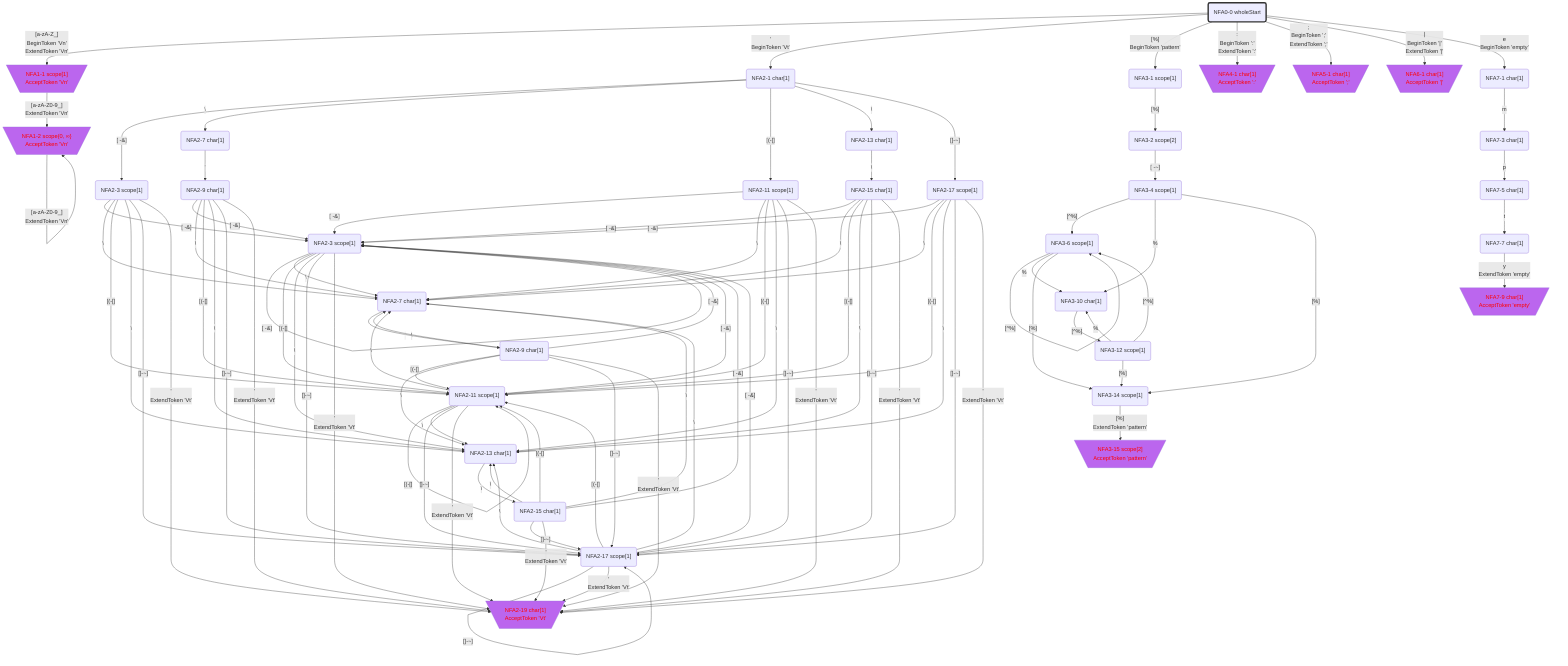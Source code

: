 flowchart
classDef c0001 color:#FF0000;
classDef c0010 stroke-dasharray: 10 10;
classDef c0011 stroke-dasharray: 10 10,color:#FF0000;
classDef c0100 fill:#BB66EE;
classDef c0101 fill:#BB66EE,color:#FF0000;
classDef c0110 fill:#BB66EE,stroke-dasharray: 10 10;
classDef c0111 fill:#BB66EE,stroke-dasharray: 10 10,color:#FF0000;
classDef c1000 stroke:#333,stroke-width:4px;
classDef c1001 stroke:#333,stroke-width:4px,color:#FF0000;
classDef c1010 stroke:#333,stroke-width:4px,stroke-dasharray: 10 10;
classDef c1011 stroke:#333,stroke-width:4px,stroke-dasharray: 10 10,color:#FF0000;
classDef c1100 stroke:#333,stroke-width:4px,fill:#BB66EE;
classDef c1101 stroke:#333,stroke-width:4px,fill:#BB66EE,color:#FF0000;
classDef c1110 stroke:#333,stroke-width:4px,fill:#BB66EE,stroke-dasharray: 10 10;
classDef c1111 stroke:#333,stroke-width:4px,fill:#BB66EE,stroke-dasharray: 10 10,color:#FF0000;
NFA0_0_21892170("NFA0-0 wholeStart")
class NFA0_0_21892170 c1000;
NFA1_1_32258625[\"NFA1-1 scope[1]
AcceptToken 'Vn'"/]
class NFA1_1_32258625 c0101;
NFA2_1_62811802("NFA2-1 char[1]")
NFA3_1_28435306("NFA3-1 scope[1]")
NFA4_1_54591163[\"NFA4-1 char[1]
AcceptToken ':'"/]
class NFA4_1_54591163 c0101;
NFA5_1_21558422[\"NFA5-1 char[1]
AcceptToken ';'"/]
class NFA5_1_21558422 c0101;
NFA6_1_59808077[\"NFA6-1 char[1]
AcceptToken '|'"/]
class NFA6_1_59808077 c0101;
NFA7_1_1401783("NFA7-1 char[1]")
NFA1_2_12616055[\"NFA1-2 scope{0, ∞}
AcceptToken 'Vn'"/]
class NFA1_2_12616055 c0101;
NFA2_3_15267554("NFA2-3 scope[1]")
NFA2_7_46435637("NFA2-7 char[1]")
NFA2_11_3190263("NFA2-11 scope[1]")
NFA2_13_28712374("NFA2-13 char[1]")
NFA2_17_57084774("NFA2-17 scope[1]")
NFA3_2_17395112("NFA3-2 scope[2]")
NFA7_3_24302411("NFA7-3 char[1]")
NFA2_3_60463977("NFA2-3 scope[1]")
NFA2_7_44000921("NFA2-7 char[1]")
NFA2_11_7304886("NFA2-11 scope[1]")
NFA2_13_65743977("NFA2-13 char[1]")
NFA2_17_54824883("NFA2-17 scope[1]")
NFA2_19_23661901[\"NFA2-19 char[1]
AcceptToken 'Vt'"/]
class NFA2_19_23661901 c0101;
NFA2_9_11630520("NFA2-9 char[1]")
NFA2_15_37565822("NFA2-15 char[1]")
NFA3_4_2548078("NFA3-4 scope[1]")
NFA7_5_22338284("NFA7-5 char[1]")
NFA2_9_7836427("NFA2-9 char[1]")
NFA2_15_3418987("NFA2-15 char[1]")
NFA3_6_5067772("NFA3-6 scope[1]")
NFA3_10_22932707("NFA3-10 char[1]")
NFA3_14_45609956("NFA3-14 scope[1]")
NFA7_7_9413579("NFA7-7 char[1]")
NFA3_12_17613348("NFA3-12 scope[1]")
NFA3_15_30770883[\"NFA3-15 scope[2]
AcceptToken 'pattern'"/]
class NFA3_15_30770883 c0101;
NFA7_9_8502493[\"NFA7-9 char[1]
AcceptToken 'empty'"/]
class NFA7_9_8502493 c0101;
NFA0_0_21892170 -->|"[a-zA-Z_]
BeginToken 'Vn'
ExtendToken 'Vn'"|NFA1_1_32258625
NFA0_0_21892170 -->|"'
BeginToken 'Vt'"|NFA2_1_62811802
NFA0_0_21892170 -->|"[%]
BeginToken 'pattern'"|NFA3_1_28435306
NFA0_0_21892170 -->|":
BeginToken ':'
ExtendToken ':'"|NFA4_1_54591163
NFA0_0_21892170 -->|";
BeginToken ';'
ExtendToken ';'"|NFA5_1_21558422
NFA0_0_21892170 -->|"|
BeginToken '|'
ExtendToken '|'"|NFA6_1_59808077
NFA0_0_21892170 -->|"e
BeginToken 'empty'"|NFA7_1_1401783
NFA1_1_32258625 -->|"[a-zA-Z0-9_]
ExtendToken 'Vn'"|NFA1_2_12616055
NFA2_1_62811802 -->|"[#32;-&]"|NFA2_3_15267554
NFA2_1_62811802 -->|"#92;"|NFA2_7_46435637
NFA2_1_62811802 -->|"[(-[]"|NFA2_11_3190263
NFA2_1_62811802 -->|"#92;"|NFA2_13_28712374
NFA2_1_62811802 -->|"[]-~]"|NFA2_17_57084774
NFA3_1_28435306 -->|"[%]"|NFA3_2_17395112
NFA7_1_1401783 -->|"m"|NFA7_3_24302411
NFA1_2_12616055 -->|"[a-zA-Z0-9_]
ExtendToken 'Vn'"|NFA1_2_12616055
NFA2_3_15267554 -->|"[#32;-&]"|NFA2_3_60463977
NFA2_3_15267554 -->|"#92;"|NFA2_7_44000921
NFA2_3_15267554 -->|"[(-[]"|NFA2_11_7304886
NFA2_3_15267554 -->|"#92;"|NFA2_13_65743977
NFA2_3_15267554 -->|"[]-~]"|NFA2_17_54824883
NFA2_3_15267554 -->|"'
ExtendToken 'Vt'"|NFA2_19_23661901
NFA2_7_46435637 -->|"'"|NFA2_9_11630520
NFA2_11_3190263 -->|"[#32;-&]"|NFA2_3_60463977
NFA2_11_3190263 -->|"#92;"|NFA2_7_44000921
NFA2_11_3190263 -->|"[(-[]"|NFA2_11_7304886
NFA2_11_3190263 -->|"#92;"|NFA2_13_65743977
NFA2_11_3190263 -->|"[]-~]"|NFA2_17_54824883
NFA2_11_3190263 -->|"'
ExtendToken 'Vt'"|NFA2_19_23661901
NFA2_13_28712374 -->|"#92;"|NFA2_15_37565822
NFA2_17_57084774 -->|"[#32;-&]"|NFA2_3_60463977
NFA2_17_57084774 -->|"#92;"|NFA2_7_44000921
NFA2_17_57084774 -->|"[(-[]"|NFA2_11_7304886
NFA2_17_57084774 -->|"#92;"|NFA2_13_65743977
NFA2_17_57084774 -->|"[]-~]"|NFA2_17_54824883
NFA2_17_57084774 -->|"'
ExtendToken 'Vt'"|NFA2_19_23661901
NFA3_2_17395112 -->|"[#32;-~]"|NFA3_4_2548078
NFA7_3_24302411 -->|"p"|NFA7_5_22338284
NFA2_3_60463977 -->|"[#32;-&]"|NFA2_3_60463977
NFA2_3_60463977 -->|"#92;"|NFA2_7_44000921
NFA2_3_60463977 -->|"[(-[]"|NFA2_11_7304886
NFA2_3_60463977 -->|"#92;"|NFA2_13_65743977
NFA2_3_60463977 -->|"[]-~]"|NFA2_17_54824883
NFA2_3_60463977 -->|"'
ExtendToken 'Vt'"|NFA2_19_23661901
NFA2_7_44000921 -->|"'"|NFA2_9_7836427
NFA2_11_7304886 -->|"[#32;-&]"|NFA2_3_60463977
NFA2_11_7304886 -->|"#92;"|NFA2_7_44000921
NFA2_11_7304886 -->|"[(-[]"|NFA2_11_7304886
NFA2_11_7304886 -->|"#92;"|NFA2_13_65743977
NFA2_11_7304886 -->|"[]-~]"|NFA2_17_54824883
NFA2_11_7304886 -->|"'
ExtendToken 'Vt'"|NFA2_19_23661901
NFA2_13_65743977 -->|"#92;"|NFA2_15_3418987
NFA2_17_54824883 -->|"[#32;-&]"|NFA2_3_60463977
NFA2_17_54824883 -->|"#92;"|NFA2_7_44000921
NFA2_17_54824883 -->|"[(-[]"|NFA2_11_7304886
NFA2_17_54824883 -->|"#92;"|NFA2_13_65743977
NFA2_17_54824883 -->|"[]-~]"|NFA2_17_54824883
NFA2_17_54824883 -->|"'
ExtendToken 'Vt'"|NFA2_19_23661901
NFA2_9_11630520 -->|"[#32;-&]"|NFA2_3_60463977
NFA2_9_11630520 -->|"#92;"|NFA2_7_44000921
NFA2_9_11630520 -->|"[(-[]"|NFA2_11_7304886
NFA2_9_11630520 -->|"#92;"|NFA2_13_65743977
NFA2_9_11630520 -->|"[]-~]"|NFA2_17_54824883
NFA2_9_11630520 -->|"'
ExtendToken 'Vt'"|NFA2_19_23661901
NFA2_15_37565822 -->|"[#32;-&]"|NFA2_3_60463977
NFA2_15_37565822 -->|"#92;"|NFA2_7_44000921
NFA2_15_37565822 -->|"[(-[]"|NFA2_11_7304886
NFA2_15_37565822 -->|"#92;"|NFA2_13_65743977
NFA2_15_37565822 -->|"[]-~]"|NFA2_17_54824883
NFA2_15_37565822 -->|"'
ExtendToken 'Vt'"|NFA2_19_23661901
NFA3_4_2548078 -->|"[^%]"|NFA3_6_5067772
NFA3_4_2548078 -->|"%"|NFA3_10_22932707
NFA3_4_2548078 -->|"[%]"|NFA3_14_45609956
NFA7_5_22338284 -->|"t"|NFA7_7_9413579
NFA2_9_7836427 -->|"[#32;-&]"|NFA2_3_60463977
NFA2_9_7836427 -->|"#92;"|NFA2_7_44000921
NFA2_9_7836427 -->|"[(-[]"|NFA2_11_7304886
NFA2_9_7836427 -->|"#92;"|NFA2_13_65743977
NFA2_9_7836427 -->|"[]-~]"|NFA2_17_54824883
NFA2_9_7836427 -->|"'
ExtendToken 'Vt'"|NFA2_19_23661901
NFA2_15_3418987 -->|"[#32;-&]"|NFA2_3_60463977
NFA2_15_3418987 -->|"#92;"|NFA2_7_44000921
NFA2_15_3418987 -->|"[(-[]"|NFA2_11_7304886
NFA2_15_3418987 -->|"#92;"|NFA2_13_65743977
NFA2_15_3418987 -->|"[]-~]"|NFA2_17_54824883
NFA2_15_3418987 -->|"'
ExtendToken 'Vt'"|NFA2_19_23661901
NFA3_6_5067772 -->|"[^%]"|NFA3_6_5067772
NFA3_6_5067772 -->|"%"|NFA3_10_22932707
NFA3_6_5067772 -->|"[%]"|NFA3_14_45609956
NFA3_10_22932707 -->|"[^%]"|NFA3_12_17613348
NFA3_14_45609956 -->|"[%]
ExtendToken 'pattern'"|NFA3_15_30770883
NFA7_7_9413579 -->|"y
ExtendToken 'empty'"|NFA7_9_8502493
NFA3_12_17613348 -->|"[^%]"|NFA3_6_5067772
NFA3_12_17613348 -->|"%"|NFA3_10_22932707
NFA3_12_17613348 -->|"[%]"|NFA3_14_45609956